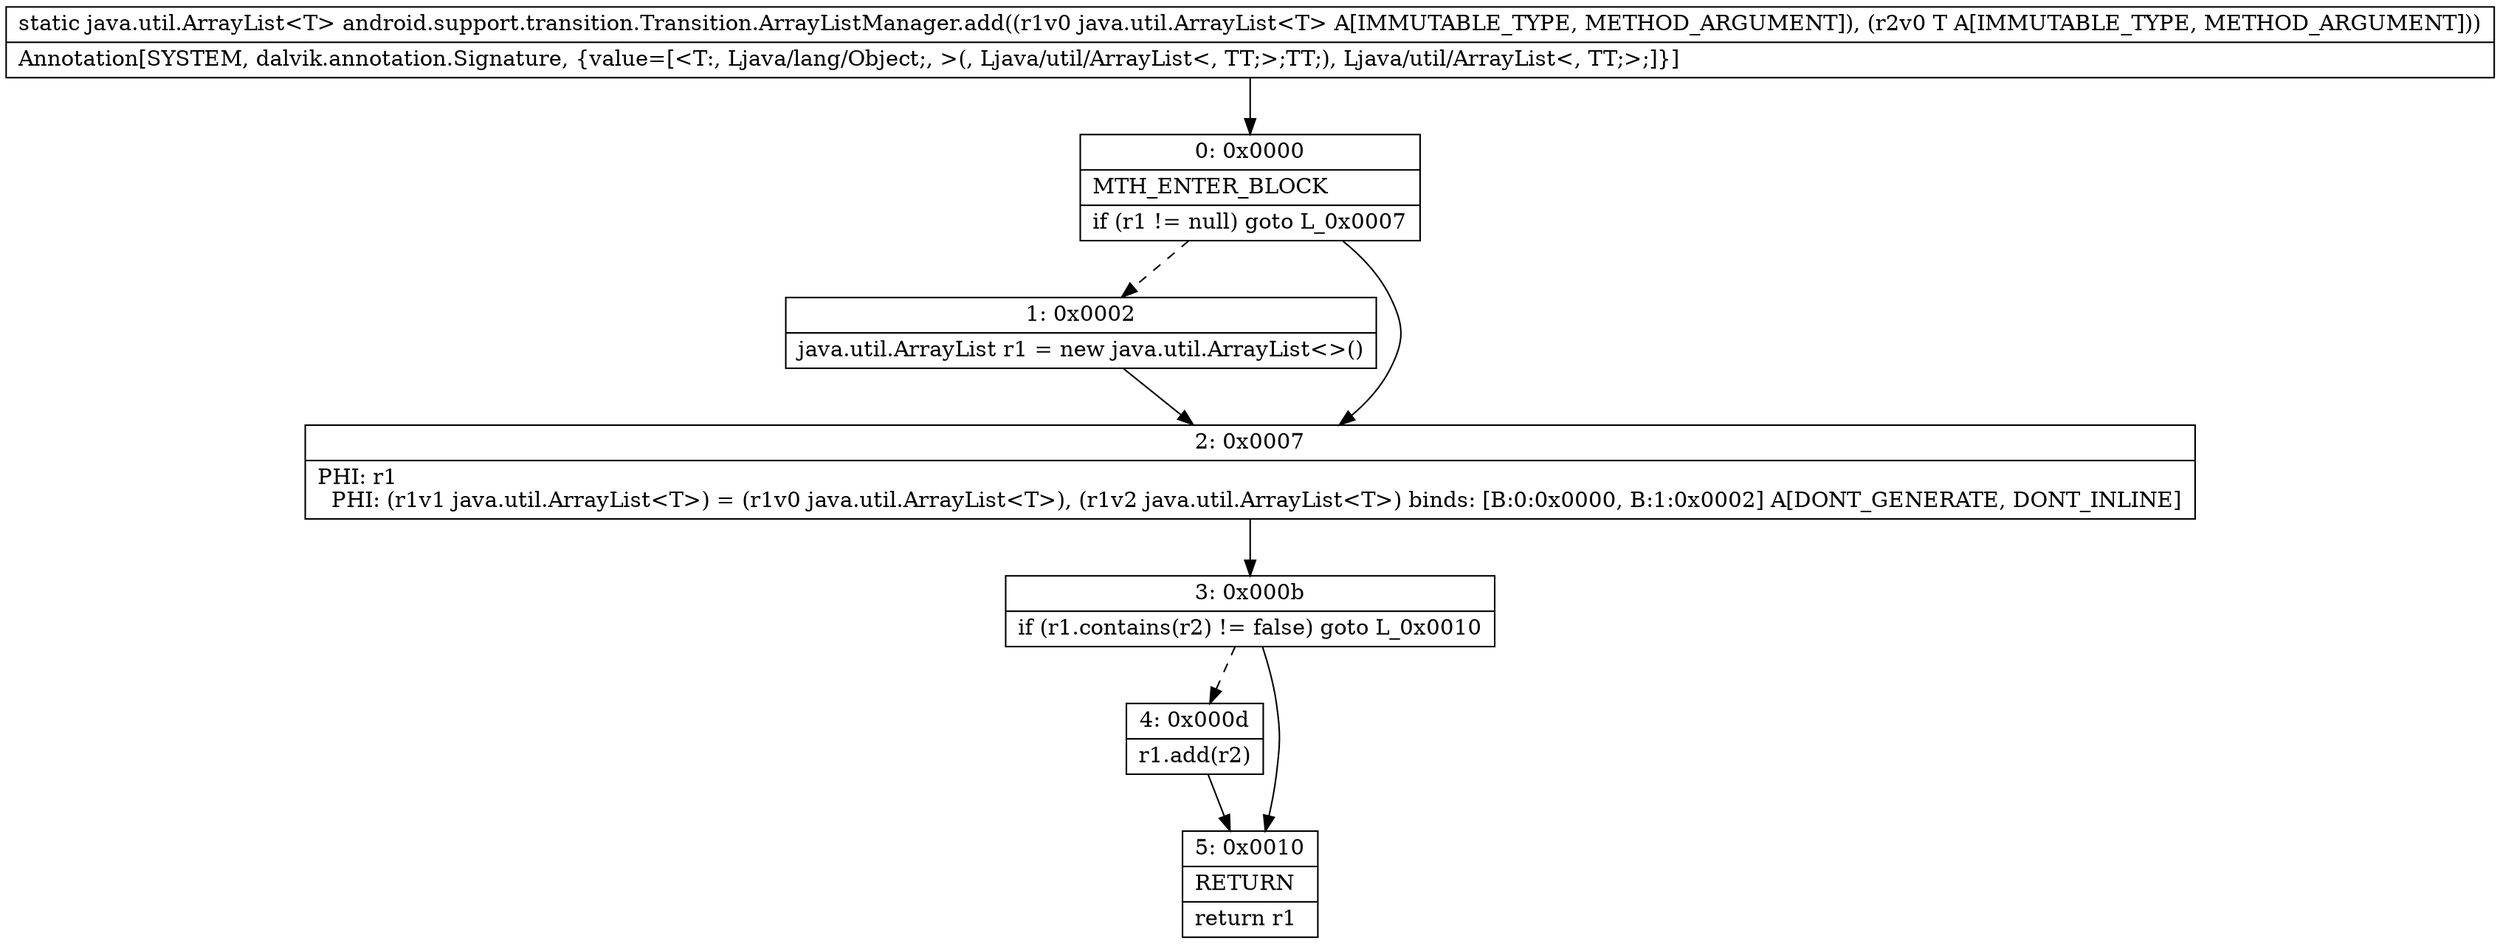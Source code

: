 digraph "CFG forandroid.support.transition.Transition.ArrayListManager.add(Ljava\/util\/ArrayList;Ljava\/lang\/Object;)Ljava\/util\/ArrayList;" {
Node_0 [shape=record,label="{0\:\ 0x0000|MTH_ENTER_BLOCK\l|if (r1 != null) goto L_0x0007\l}"];
Node_1 [shape=record,label="{1\:\ 0x0002|java.util.ArrayList r1 = new java.util.ArrayList\<\>()\l}"];
Node_2 [shape=record,label="{2\:\ 0x0007|PHI: r1 \l  PHI: (r1v1 java.util.ArrayList\<T\>) = (r1v0 java.util.ArrayList\<T\>), (r1v2 java.util.ArrayList\<T\>) binds: [B:0:0x0000, B:1:0x0002] A[DONT_GENERATE, DONT_INLINE]\l}"];
Node_3 [shape=record,label="{3\:\ 0x000b|if (r1.contains(r2) != false) goto L_0x0010\l}"];
Node_4 [shape=record,label="{4\:\ 0x000d|r1.add(r2)\l}"];
Node_5 [shape=record,label="{5\:\ 0x0010|RETURN\l|return r1\l}"];
MethodNode[shape=record,label="{static java.util.ArrayList\<T\> android.support.transition.Transition.ArrayListManager.add((r1v0 java.util.ArrayList\<T\> A[IMMUTABLE_TYPE, METHOD_ARGUMENT]), (r2v0 T A[IMMUTABLE_TYPE, METHOD_ARGUMENT]))  | Annotation[SYSTEM, dalvik.annotation.Signature, \{value=[\<T:, Ljava\/lang\/Object;, \>(, Ljava\/util\/ArrayList\<, TT;\>;TT;), Ljava\/util\/ArrayList\<, TT;\>;]\}]\l}"];
MethodNode -> Node_0;
Node_0 -> Node_1[style=dashed];
Node_0 -> Node_2;
Node_1 -> Node_2;
Node_2 -> Node_3;
Node_3 -> Node_4[style=dashed];
Node_3 -> Node_5;
Node_4 -> Node_5;
}

